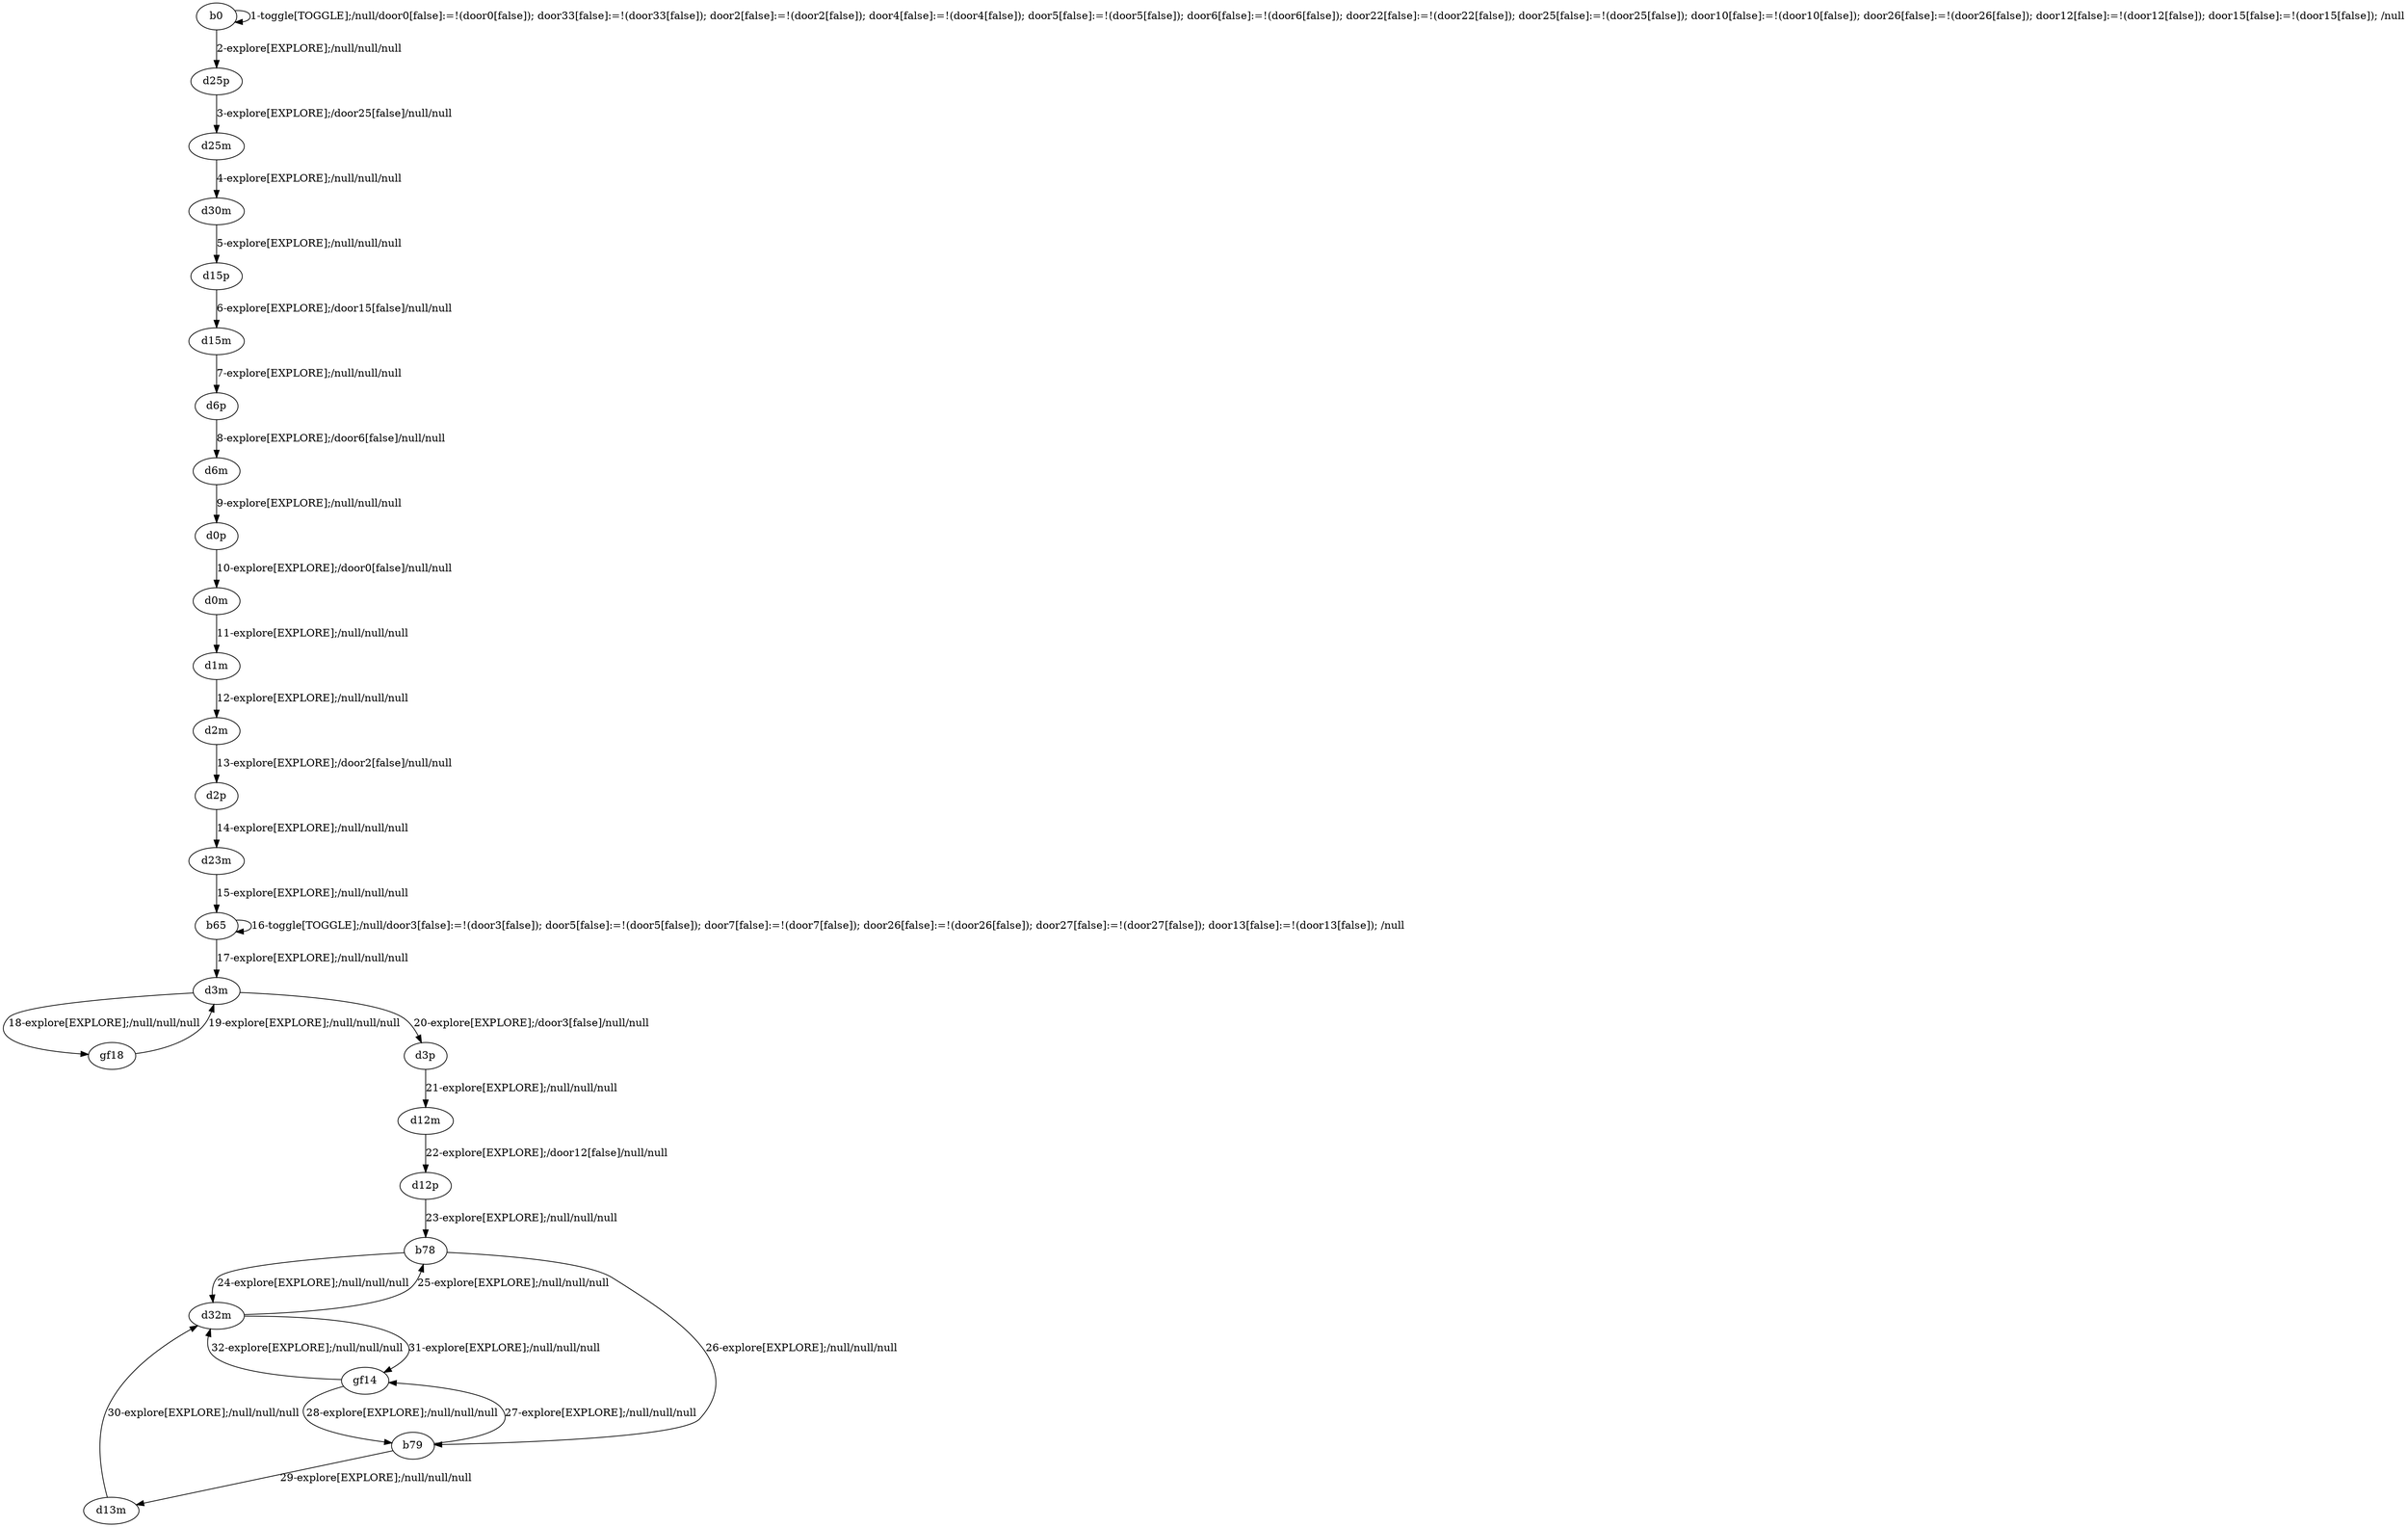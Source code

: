 # Total number of goals covered by this test: 1
# d32m --> gf14

digraph g {
"b0" -> "b0" [label = "1-toggle[TOGGLE];/null/door0[false]:=!(door0[false]); door33[false]:=!(door33[false]); door2[false]:=!(door2[false]); door4[false]:=!(door4[false]); door5[false]:=!(door5[false]); door6[false]:=!(door6[false]); door22[false]:=!(door22[false]); door25[false]:=!(door25[false]); door10[false]:=!(door10[false]); door26[false]:=!(door26[false]); door12[false]:=!(door12[false]); door15[false]:=!(door15[false]); /null"];
"b0" -> "d25p" [label = "2-explore[EXPLORE];/null/null/null"];
"d25p" -> "d25m" [label = "3-explore[EXPLORE];/door25[false]/null/null"];
"d25m" -> "d30m" [label = "4-explore[EXPLORE];/null/null/null"];
"d30m" -> "d15p" [label = "5-explore[EXPLORE];/null/null/null"];
"d15p" -> "d15m" [label = "6-explore[EXPLORE];/door15[false]/null/null"];
"d15m" -> "d6p" [label = "7-explore[EXPLORE];/null/null/null"];
"d6p" -> "d6m" [label = "8-explore[EXPLORE];/door6[false]/null/null"];
"d6m" -> "d0p" [label = "9-explore[EXPLORE];/null/null/null"];
"d0p" -> "d0m" [label = "10-explore[EXPLORE];/door0[false]/null/null"];
"d0m" -> "d1m" [label = "11-explore[EXPLORE];/null/null/null"];
"d1m" -> "d2m" [label = "12-explore[EXPLORE];/null/null/null"];
"d2m" -> "d2p" [label = "13-explore[EXPLORE];/door2[false]/null/null"];
"d2p" -> "d23m" [label = "14-explore[EXPLORE];/null/null/null"];
"d23m" -> "b65" [label = "15-explore[EXPLORE];/null/null/null"];
"b65" -> "b65" [label = "16-toggle[TOGGLE];/null/door3[false]:=!(door3[false]); door5[false]:=!(door5[false]); door7[false]:=!(door7[false]); door26[false]:=!(door26[false]); door27[false]:=!(door27[false]); door13[false]:=!(door13[false]); /null"];
"b65" -> "d3m" [label = "17-explore[EXPLORE];/null/null/null"];
"d3m" -> "gf18" [label = "18-explore[EXPLORE];/null/null/null"];
"gf18" -> "d3m" [label = "19-explore[EXPLORE];/null/null/null"];
"d3m" -> "d3p" [label = "20-explore[EXPLORE];/door3[false]/null/null"];
"d3p" -> "d12m" [label = "21-explore[EXPLORE];/null/null/null"];
"d12m" -> "d12p" [label = "22-explore[EXPLORE];/door12[false]/null/null"];
"d12p" -> "b78" [label = "23-explore[EXPLORE];/null/null/null"];
"b78" -> "d32m" [label = "24-explore[EXPLORE];/null/null/null"];
"d32m" -> "b78" [label = "25-explore[EXPLORE];/null/null/null"];
"b78" -> "b79" [label = "26-explore[EXPLORE];/null/null/null"];
"b79" -> "gf14" [label = "27-explore[EXPLORE];/null/null/null"];
"gf14" -> "b79" [label = "28-explore[EXPLORE];/null/null/null"];
"b79" -> "d13m" [label = "29-explore[EXPLORE];/null/null/null"];
"d13m" -> "d32m" [label = "30-explore[EXPLORE];/null/null/null"];
"d32m" -> "gf14" [label = "31-explore[EXPLORE];/null/null/null"];
"gf14" -> "d32m" [label = "32-explore[EXPLORE];/null/null/null"];
}